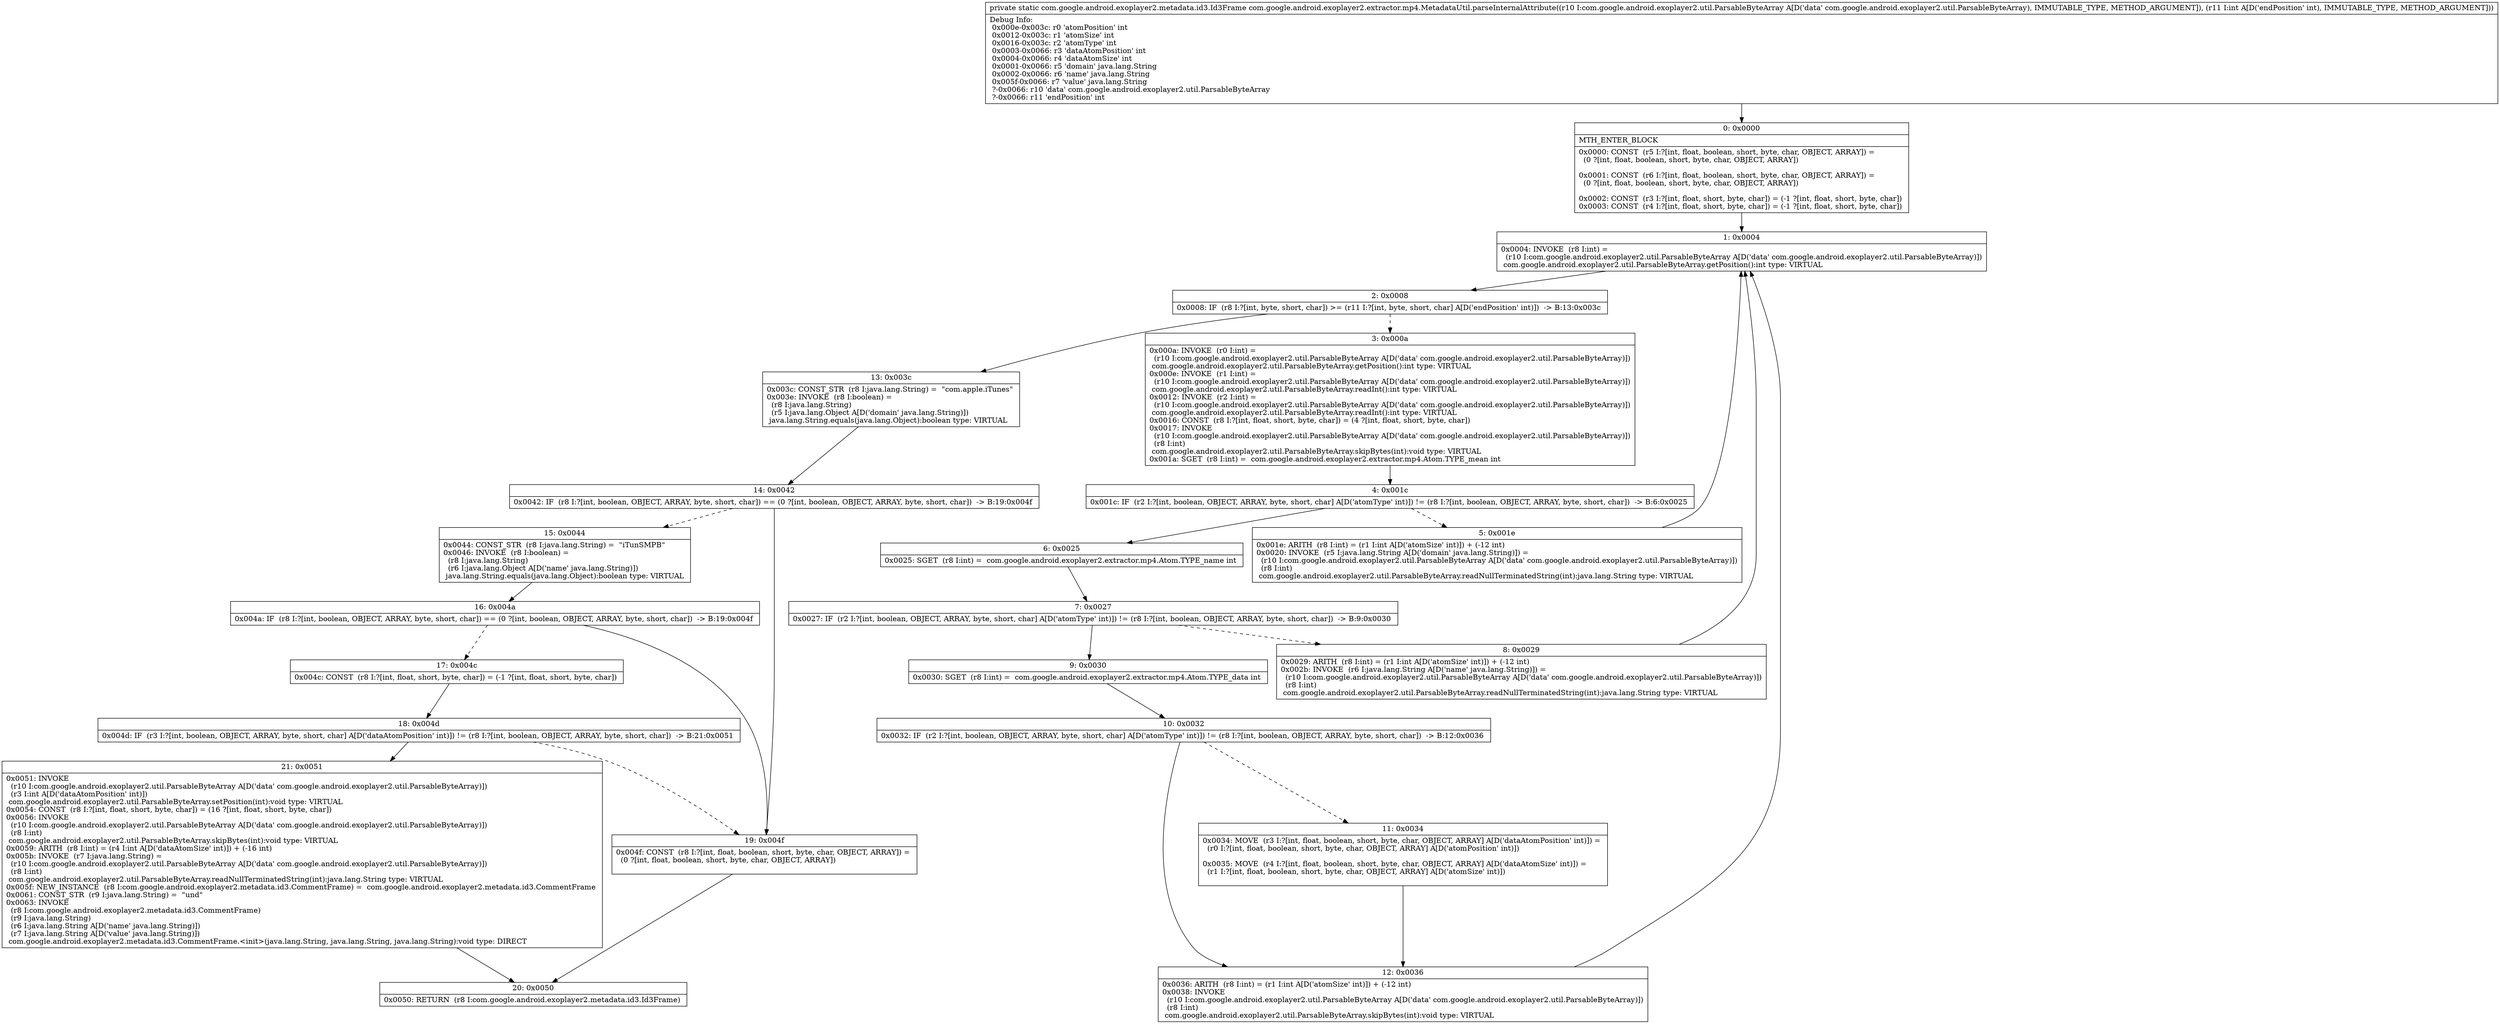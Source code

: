 digraph "CFG forcom.google.android.exoplayer2.extractor.mp4.MetadataUtil.parseInternalAttribute(Lcom\/google\/android\/exoplayer2\/util\/ParsableByteArray;I)Lcom\/google\/android\/exoplayer2\/metadata\/id3\/Id3Frame;" {
Node_0 [shape=record,label="{0\:\ 0x0000|MTH_ENTER_BLOCK\l|0x0000: CONST  (r5 I:?[int, float, boolean, short, byte, char, OBJECT, ARRAY]) = \l  (0 ?[int, float, boolean, short, byte, char, OBJECT, ARRAY])\l \l0x0001: CONST  (r6 I:?[int, float, boolean, short, byte, char, OBJECT, ARRAY]) = \l  (0 ?[int, float, boolean, short, byte, char, OBJECT, ARRAY])\l \l0x0002: CONST  (r3 I:?[int, float, short, byte, char]) = (\-1 ?[int, float, short, byte, char]) \l0x0003: CONST  (r4 I:?[int, float, short, byte, char]) = (\-1 ?[int, float, short, byte, char]) \l}"];
Node_1 [shape=record,label="{1\:\ 0x0004|0x0004: INVOKE  (r8 I:int) = \l  (r10 I:com.google.android.exoplayer2.util.ParsableByteArray A[D('data' com.google.android.exoplayer2.util.ParsableByteArray)])\l com.google.android.exoplayer2.util.ParsableByteArray.getPosition():int type: VIRTUAL \l}"];
Node_2 [shape=record,label="{2\:\ 0x0008|0x0008: IF  (r8 I:?[int, byte, short, char]) \>= (r11 I:?[int, byte, short, char] A[D('endPosition' int)])  \-\> B:13:0x003c \l}"];
Node_3 [shape=record,label="{3\:\ 0x000a|0x000a: INVOKE  (r0 I:int) = \l  (r10 I:com.google.android.exoplayer2.util.ParsableByteArray A[D('data' com.google.android.exoplayer2.util.ParsableByteArray)])\l com.google.android.exoplayer2.util.ParsableByteArray.getPosition():int type: VIRTUAL \l0x000e: INVOKE  (r1 I:int) = \l  (r10 I:com.google.android.exoplayer2.util.ParsableByteArray A[D('data' com.google.android.exoplayer2.util.ParsableByteArray)])\l com.google.android.exoplayer2.util.ParsableByteArray.readInt():int type: VIRTUAL \l0x0012: INVOKE  (r2 I:int) = \l  (r10 I:com.google.android.exoplayer2.util.ParsableByteArray A[D('data' com.google.android.exoplayer2.util.ParsableByteArray)])\l com.google.android.exoplayer2.util.ParsableByteArray.readInt():int type: VIRTUAL \l0x0016: CONST  (r8 I:?[int, float, short, byte, char]) = (4 ?[int, float, short, byte, char]) \l0x0017: INVOKE  \l  (r10 I:com.google.android.exoplayer2.util.ParsableByteArray A[D('data' com.google.android.exoplayer2.util.ParsableByteArray)])\l  (r8 I:int)\l com.google.android.exoplayer2.util.ParsableByteArray.skipBytes(int):void type: VIRTUAL \l0x001a: SGET  (r8 I:int) =  com.google.android.exoplayer2.extractor.mp4.Atom.TYPE_mean int \l}"];
Node_4 [shape=record,label="{4\:\ 0x001c|0x001c: IF  (r2 I:?[int, boolean, OBJECT, ARRAY, byte, short, char] A[D('atomType' int)]) != (r8 I:?[int, boolean, OBJECT, ARRAY, byte, short, char])  \-\> B:6:0x0025 \l}"];
Node_5 [shape=record,label="{5\:\ 0x001e|0x001e: ARITH  (r8 I:int) = (r1 I:int A[D('atomSize' int)]) + (\-12 int) \l0x0020: INVOKE  (r5 I:java.lang.String A[D('domain' java.lang.String)]) = \l  (r10 I:com.google.android.exoplayer2.util.ParsableByteArray A[D('data' com.google.android.exoplayer2.util.ParsableByteArray)])\l  (r8 I:int)\l com.google.android.exoplayer2.util.ParsableByteArray.readNullTerminatedString(int):java.lang.String type: VIRTUAL \l}"];
Node_6 [shape=record,label="{6\:\ 0x0025|0x0025: SGET  (r8 I:int) =  com.google.android.exoplayer2.extractor.mp4.Atom.TYPE_name int \l}"];
Node_7 [shape=record,label="{7\:\ 0x0027|0x0027: IF  (r2 I:?[int, boolean, OBJECT, ARRAY, byte, short, char] A[D('atomType' int)]) != (r8 I:?[int, boolean, OBJECT, ARRAY, byte, short, char])  \-\> B:9:0x0030 \l}"];
Node_8 [shape=record,label="{8\:\ 0x0029|0x0029: ARITH  (r8 I:int) = (r1 I:int A[D('atomSize' int)]) + (\-12 int) \l0x002b: INVOKE  (r6 I:java.lang.String A[D('name' java.lang.String)]) = \l  (r10 I:com.google.android.exoplayer2.util.ParsableByteArray A[D('data' com.google.android.exoplayer2.util.ParsableByteArray)])\l  (r8 I:int)\l com.google.android.exoplayer2.util.ParsableByteArray.readNullTerminatedString(int):java.lang.String type: VIRTUAL \l}"];
Node_9 [shape=record,label="{9\:\ 0x0030|0x0030: SGET  (r8 I:int) =  com.google.android.exoplayer2.extractor.mp4.Atom.TYPE_data int \l}"];
Node_10 [shape=record,label="{10\:\ 0x0032|0x0032: IF  (r2 I:?[int, boolean, OBJECT, ARRAY, byte, short, char] A[D('atomType' int)]) != (r8 I:?[int, boolean, OBJECT, ARRAY, byte, short, char])  \-\> B:12:0x0036 \l}"];
Node_11 [shape=record,label="{11\:\ 0x0034|0x0034: MOVE  (r3 I:?[int, float, boolean, short, byte, char, OBJECT, ARRAY] A[D('dataAtomPosition' int)]) = \l  (r0 I:?[int, float, boolean, short, byte, char, OBJECT, ARRAY] A[D('atomPosition' int)])\l \l0x0035: MOVE  (r4 I:?[int, float, boolean, short, byte, char, OBJECT, ARRAY] A[D('dataAtomSize' int)]) = \l  (r1 I:?[int, float, boolean, short, byte, char, OBJECT, ARRAY] A[D('atomSize' int)])\l \l}"];
Node_12 [shape=record,label="{12\:\ 0x0036|0x0036: ARITH  (r8 I:int) = (r1 I:int A[D('atomSize' int)]) + (\-12 int) \l0x0038: INVOKE  \l  (r10 I:com.google.android.exoplayer2.util.ParsableByteArray A[D('data' com.google.android.exoplayer2.util.ParsableByteArray)])\l  (r8 I:int)\l com.google.android.exoplayer2.util.ParsableByteArray.skipBytes(int):void type: VIRTUAL \l}"];
Node_13 [shape=record,label="{13\:\ 0x003c|0x003c: CONST_STR  (r8 I:java.lang.String) =  \"com.apple.iTunes\" \l0x003e: INVOKE  (r8 I:boolean) = \l  (r8 I:java.lang.String)\l  (r5 I:java.lang.Object A[D('domain' java.lang.String)])\l java.lang.String.equals(java.lang.Object):boolean type: VIRTUAL \l}"];
Node_14 [shape=record,label="{14\:\ 0x0042|0x0042: IF  (r8 I:?[int, boolean, OBJECT, ARRAY, byte, short, char]) == (0 ?[int, boolean, OBJECT, ARRAY, byte, short, char])  \-\> B:19:0x004f \l}"];
Node_15 [shape=record,label="{15\:\ 0x0044|0x0044: CONST_STR  (r8 I:java.lang.String) =  \"iTunSMPB\" \l0x0046: INVOKE  (r8 I:boolean) = \l  (r8 I:java.lang.String)\l  (r6 I:java.lang.Object A[D('name' java.lang.String)])\l java.lang.String.equals(java.lang.Object):boolean type: VIRTUAL \l}"];
Node_16 [shape=record,label="{16\:\ 0x004a|0x004a: IF  (r8 I:?[int, boolean, OBJECT, ARRAY, byte, short, char]) == (0 ?[int, boolean, OBJECT, ARRAY, byte, short, char])  \-\> B:19:0x004f \l}"];
Node_17 [shape=record,label="{17\:\ 0x004c|0x004c: CONST  (r8 I:?[int, float, short, byte, char]) = (\-1 ?[int, float, short, byte, char]) \l}"];
Node_18 [shape=record,label="{18\:\ 0x004d|0x004d: IF  (r3 I:?[int, boolean, OBJECT, ARRAY, byte, short, char] A[D('dataAtomPosition' int)]) != (r8 I:?[int, boolean, OBJECT, ARRAY, byte, short, char])  \-\> B:21:0x0051 \l}"];
Node_19 [shape=record,label="{19\:\ 0x004f|0x004f: CONST  (r8 I:?[int, float, boolean, short, byte, char, OBJECT, ARRAY]) = \l  (0 ?[int, float, boolean, short, byte, char, OBJECT, ARRAY])\l \l}"];
Node_20 [shape=record,label="{20\:\ 0x0050|0x0050: RETURN  (r8 I:com.google.android.exoplayer2.metadata.id3.Id3Frame) \l}"];
Node_21 [shape=record,label="{21\:\ 0x0051|0x0051: INVOKE  \l  (r10 I:com.google.android.exoplayer2.util.ParsableByteArray A[D('data' com.google.android.exoplayer2.util.ParsableByteArray)])\l  (r3 I:int A[D('dataAtomPosition' int)])\l com.google.android.exoplayer2.util.ParsableByteArray.setPosition(int):void type: VIRTUAL \l0x0054: CONST  (r8 I:?[int, float, short, byte, char]) = (16 ?[int, float, short, byte, char]) \l0x0056: INVOKE  \l  (r10 I:com.google.android.exoplayer2.util.ParsableByteArray A[D('data' com.google.android.exoplayer2.util.ParsableByteArray)])\l  (r8 I:int)\l com.google.android.exoplayer2.util.ParsableByteArray.skipBytes(int):void type: VIRTUAL \l0x0059: ARITH  (r8 I:int) = (r4 I:int A[D('dataAtomSize' int)]) + (\-16 int) \l0x005b: INVOKE  (r7 I:java.lang.String) = \l  (r10 I:com.google.android.exoplayer2.util.ParsableByteArray A[D('data' com.google.android.exoplayer2.util.ParsableByteArray)])\l  (r8 I:int)\l com.google.android.exoplayer2.util.ParsableByteArray.readNullTerminatedString(int):java.lang.String type: VIRTUAL \l0x005f: NEW_INSTANCE  (r8 I:com.google.android.exoplayer2.metadata.id3.CommentFrame) =  com.google.android.exoplayer2.metadata.id3.CommentFrame \l0x0061: CONST_STR  (r9 I:java.lang.String) =  \"und\" \l0x0063: INVOKE  \l  (r8 I:com.google.android.exoplayer2.metadata.id3.CommentFrame)\l  (r9 I:java.lang.String)\l  (r6 I:java.lang.String A[D('name' java.lang.String)])\l  (r7 I:java.lang.String A[D('value' java.lang.String)])\l com.google.android.exoplayer2.metadata.id3.CommentFrame.\<init\>(java.lang.String, java.lang.String, java.lang.String):void type: DIRECT \l}"];
MethodNode[shape=record,label="{private static com.google.android.exoplayer2.metadata.id3.Id3Frame com.google.android.exoplayer2.extractor.mp4.MetadataUtil.parseInternalAttribute((r10 I:com.google.android.exoplayer2.util.ParsableByteArray A[D('data' com.google.android.exoplayer2.util.ParsableByteArray), IMMUTABLE_TYPE, METHOD_ARGUMENT]), (r11 I:int A[D('endPosition' int), IMMUTABLE_TYPE, METHOD_ARGUMENT]))  | Debug Info:\l  0x000e\-0x003c: r0 'atomPosition' int\l  0x0012\-0x003c: r1 'atomSize' int\l  0x0016\-0x003c: r2 'atomType' int\l  0x0003\-0x0066: r3 'dataAtomPosition' int\l  0x0004\-0x0066: r4 'dataAtomSize' int\l  0x0001\-0x0066: r5 'domain' java.lang.String\l  0x0002\-0x0066: r6 'name' java.lang.String\l  0x005f\-0x0066: r7 'value' java.lang.String\l  ?\-0x0066: r10 'data' com.google.android.exoplayer2.util.ParsableByteArray\l  ?\-0x0066: r11 'endPosition' int\l}"];
MethodNode -> Node_0;
Node_0 -> Node_1;
Node_1 -> Node_2;
Node_2 -> Node_3[style=dashed];
Node_2 -> Node_13;
Node_3 -> Node_4;
Node_4 -> Node_5[style=dashed];
Node_4 -> Node_6;
Node_5 -> Node_1;
Node_6 -> Node_7;
Node_7 -> Node_8[style=dashed];
Node_7 -> Node_9;
Node_8 -> Node_1;
Node_9 -> Node_10;
Node_10 -> Node_11[style=dashed];
Node_10 -> Node_12;
Node_11 -> Node_12;
Node_12 -> Node_1;
Node_13 -> Node_14;
Node_14 -> Node_15[style=dashed];
Node_14 -> Node_19;
Node_15 -> Node_16;
Node_16 -> Node_17[style=dashed];
Node_16 -> Node_19;
Node_17 -> Node_18;
Node_18 -> Node_19[style=dashed];
Node_18 -> Node_21;
Node_19 -> Node_20;
Node_21 -> Node_20;
}

